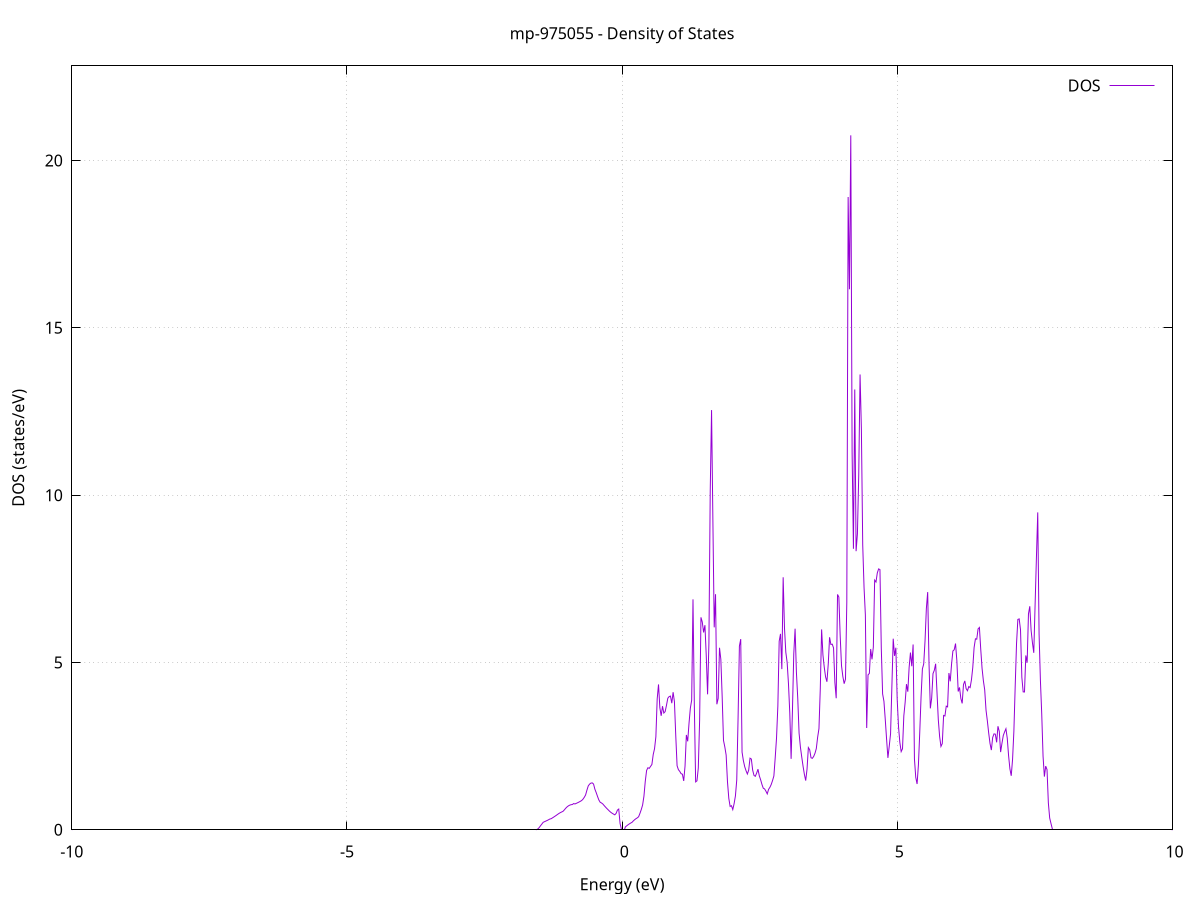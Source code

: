 set title 'mp-975055 - Density of States'
set xlabel 'Energy (eV)'
set ylabel 'DOS (states/eV)'
set grid
set xrange [-10:10]
set yrange [0:22.828]
set xzeroaxis lt -1
set terminal png size 800,600
set output 'mp-975055_dos_gnuplot.png'
plot '-' using 1:2 with lines title 'DOS'
-38.177200 0.000000
-38.153100 0.000000
-38.129000 0.000000
-38.104900 0.000000
-38.080800 0.000000
-38.056700 0.000000
-38.032600 0.000000
-38.008500 0.000000
-37.984400 0.000000
-37.960300 0.000000
-37.936200 0.000000
-37.912100 0.000000
-37.888000 0.000000
-37.863900 0.000000
-37.839900 0.000000
-37.815800 0.000000
-37.791700 0.000000
-37.767600 0.000000
-37.743500 0.000000
-37.719400 0.000000
-37.695300 0.000000
-37.671200 0.000000
-37.647100 0.000000
-37.623000 0.000000
-37.598900 0.000000
-37.574800 0.000000
-37.550700 0.000000
-37.526600 0.000000
-37.502500 0.000000
-37.478500 0.000000
-37.454400 0.000000
-37.430300 0.000000
-37.406200 0.000000
-37.382100 0.000000
-37.358000 0.000000
-37.333900 0.000000
-37.309800 0.000000
-37.285700 0.000000
-37.261600 0.000000
-37.237500 0.000000
-37.213400 0.000000
-37.189300 0.000000
-37.165200 0.000000
-37.141200 0.000000
-37.117100 0.000000
-37.093000 0.000000
-37.068900 0.000000
-37.044800 0.000000
-37.020700 0.000000
-36.996600 0.000000
-36.972500 0.000000
-36.948400 0.000000
-36.924300 0.000000
-36.900200 0.000000
-36.876100 0.000000
-36.852000 0.000000
-36.827900 0.000000
-36.803800 0.000000
-36.779800 0.000000
-36.755700 0.000000
-36.731600 0.000000
-36.707500 0.000000
-36.683400 0.000000
-36.659300 0.000000
-36.635200 0.000000
-36.611100 0.000000
-36.587000 0.000000
-36.562900 0.000000
-36.538800 0.000000
-36.514700 0.000000
-36.490600 0.000000
-36.466500 0.000000
-36.442500 0.000000
-36.418400 0.000000
-36.394300 0.000000
-36.370200 0.000000
-36.346100 0.000000
-36.322000 0.000000
-36.297900 0.000000
-36.273800 0.000000
-36.249700 0.000000
-36.225600 0.000000
-36.201500 0.000000
-36.177400 0.000000
-36.153300 0.000000
-36.129200 0.000000
-36.105100 0.000000
-36.081100 0.000000
-36.057000 0.000000
-36.032900 0.000000
-36.008800 0.000000
-35.984700 0.000000
-35.960600 0.000000
-35.936500 0.000000
-35.912400 0.000000
-35.888300 0.000000
-35.864200 0.000000
-35.840100 0.000000
-35.816000 0.000000
-35.791900 0.000000
-35.767800 0.000000
-35.743800 0.000000
-35.719700 0.000000
-35.695600 0.000000
-35.671500 0.000000
-35.647400 0.000000
-35.623300 0.000000
-35.599200 0.000000
-35.575100 0.000000
-35.551000 0.000000
-35.526900 0.000000
-35.502800 0.000000
-35.478700 0.000000
-35.454600 0.000000
-35.430500 0.000000
-35.406400 0.000000
-35.382400 0.000000
-35.358300 0.000000
-35.334200 0.000000
-35.310100 0.000000
-35.286000 0.000000
-35.261900 0.000000
-35.237800 0.000000
-35.213700 0.000000
-35.189600 0.000000
-35.165500 0.000000
-35.141400 0.000000
-35.117300 0.000000
-35.093200 0.000000
-35.069100 0.000000
-35.045100 0.000000
-35.021000 0.000000
-34.996900 0.000000
-34.972800 0.000000
-34.948700 0.000000
-34.924600 0.000000
-34.900500 0.000000
-34.876400 0.000000
-34.852300 0.000000
-34.828200 0.000000
-34.804100 0.000000
-34.780000 0.000000
-34.755900 0.000000
-34.731800 0.000000
-34.707700 0.000000
-34.683700 0.000000
-34.659600 0.000000
-34.635500 0.000000
-34.611400 0.000000
-34.587300 0.000000
-34.563200 0.000000
-34.539100 0.000000
-34.515000 0.000000
-34.490900 0.000000
-34.466800 0.000000
-34.442700 0.000000
-34.418600 0.000000
-34.394500 0.000000
-34.370400 0.000000
-34.346400 0.000000
-34.322300 0.000000
-34.298200 0.000000
-34.274100 0.000000
-34.250000 0.000000
-34.225900 0.000000
-34.201800 0.000000
-34.177700 0.000000
-34.153600 0.000000
-34.129500 0.000000
-34.105400 0.000000
-34.081300 0.000000
-34.057200 0.000000
-34.033100 0.000000
-34.009000 0.000000
-33.985000 0.000000
-33.960900 0.000000
-33.936800 0.000000
-33.912700 0.000000
-33.888600 0.000000
-33.864500 0.000000
-33.840400 0.000000
-33.816300 0.000000
-33.792200 0.000000
-33.768100 0.000000
-33.744000 0.000000
-33.719900 0.000000
-33.695800 0.000000
-33.671700 0.000000
-33.647700 0.000000
-33.623600 0.000000
-33.599500 0.000000
-33.575400 0.000000
-33.551300 0.000000
-33.527200 0.000000
-33.503100 0.000000
-33.479000 0.000000
-33.454900 0.000000
-33.430800 0.000000
-33.406700 0.000000
-33.382600 0.000000
-33.358500 0.000000
-33.334400 0.000000
-33.310300 0.000000
-33.286300 0.000000
-33.262200 0.000000
-33.238100 0.000000
-33.214000 0.000000
-33.189900 0.000000
-33.165800 0.000000
-33.141700 0.000000
-33.117600 0.000000
-33.093500 0.000000
-33.069400 0.000000
-33.045300 0.000000
-33.021200 0.000000
-32.997100 0.000000
-32.973000 0.000000
-32.949000 0.000000
-32.924900 0.000000
-32.900800 0.000000
-32.876700 0.000000
-32.852600 0.000000
-32.828500 0.000000
-32.804400 0.000000
-32.780300 0.000000
-32.756200 0.000000
-32.732100 0.000000
-32.708000 0.000000
-32.683900 0.000000
-32.659800 0.000000
-32.635700 0.000000
-32.611600 0.000000
-32.587600 0.000000
-32.563500 0.000000
-32.539400 0.000000
-32.515300 0.000000
-32.491200 0.000000
-32.467100 0.000000
-32.443000 0.000000
-32.418900 0.000000
-32.394800 0.000000
-32.370700 0.000000
-32.346600 0.000000
-32.322500 0.000000
-32.298400 0.000000
-32.274300 0.000000
-32.250300 0.000000
-32.226200 0.000000
-32.202100 0.000000
-32.178000 0.000000
-32.153900 0.000000
-32.129800 0.000000
-32.105700 0.000000
-32.081600 0.000000
-32.057500 0.000000
-32.033400 0.000000
-32.009300 0.000000
-31.985200 0.000000
-31.961100 0.000000
-31.937000 0.000000
-31.912900 0.000000
-31.888900 0.000000
-31.864800 0.000000
-31.840700 0.000000
-31.816600 0.000000
-31.792500 0.000000
-31.768400 0.000000
-31.744300 0.000000
-31.720200 0.000000
-31.696100 0.000000
-31.672000 0.000000
-31.647900 0.000000
-31.623800 0.000000
-31.599700 0.000000
-31.575600 0.000000
-31.551600 0.000000
-31.527500 0.000000
-31.503400 0.000000
-31.479300 0.000000
-31.455200 0.000000
-31.431100 0.000000
-31.407000 0.000000
-31.382900 0.000000
-31.358800 0.000000
-31.334700 0.000000
-31.310600 0.000000
-31.286500 0.000000
-31.262400 0.000000
-31.238300 0.000000
-31.214200 0.000000
-31.190200 0.000000
-31.166100 0.000000
-31.142000 0.000000
-31.117900 0.000000
-31.093800 0.000000
-31.069700 0.000000
-31.045600 0.000000
-31.021500 0.000000
-30.997400 0.000000
-30.973300 0.000000
-30.949200 0.000000
-30.925100 0.000000
-30.901000 0.000000
-30.876900 0.000000
-30.852900 0.000000
-30.828800 0.000000
-30.804700 0.000000
-30.780600 0.000000
-30.756500 0.000000
-30.732400 0.000000
-30.708300 0.000000
-30.684200 0.000000
-30.660100 0.000000
-30.636000 0.000000
-30.611900 0.000000
-30.587800 0.000000
-30.563700 0.000000
-30.539600 0.000000
-30.515500 0.000000
-30.491500 0.000000
-30.467400 0.000000
-30.443300 0.000000
-30.419200 0.000000
-30.395100 0.000000
-30.371000 0.000000
-30.346900 0.000000
-30.322800 0.000000
-30.298700 0.000000
-30.274600 0.000000
-30.250500 0.000000
-30.226400 0.000000
-30.202300 0.000000
-30.178200 0.000000
-30.154200 0.000000
-30.130100 0.000000
-30.106000 0.000000
-30.081900 0.000000
-30.057800 0.000000
-30.033700 0.000000
-30.009600 0.000000
-29.985500 0.000000
-29.961400 0.000000
-29.937300 0.000000
-29.913200 0.000000
-29.889100 0.000000
-29.865000 0.000000
-29.840900 0.000000
-29.816800 0.000000
-29.792800 0.000000
-29.768700 0.000000
-29.744600 0.000000
-29.720500 0.000000
-29.696400 0.000000
-29.672300 0.000000
-29.648200 0.000000
-29.624100 0.000000
-29.600000 0.000000
-29.575900 0.000000
-29.551800 0.000000
-29.527700 0.000000
-29.503600 0.000000
-29.479500 0.000000
-29.455400 0.000000
-29.431400 0.000000
-29.407300 0.000000
-29.383200 0.000000
-29.359100 0.000000
-29.335000 0.000000
-29.310900 0.000000
-29.286800 0.000000
-29.262700 0.000000
-29.238600 0.000000
-29.214500 0.000000
-29.190400 0.000000
-29.166300 0.000000
-29.142200 0.000000
-29.118100 0.000000
-29.094100 0.000000
-29.070000 0.000000
-29.045900 0.000000
-29.021800 0.000000
-28.997700 0.000000
-28.973600 0.000000
-28.949500 0.000000
-28.925400 0.000000
-28.901300 0.000000
-28.877200 0.000000
-28.853100 0.000000
-28.829000 0.000000
-28.804900 0.000000
-28.780800 0.000000
-28.756700 0.000000
-28.732700 0.000000
-28.708600 0.000000
-28.684500 0.000000
-28.660400 0.000000
-28.636300 0.000000
-28.612200 0.000000
-28.588100 0.000000
-28.564000 0.000000
-28.539900 0.000000
-28.515800 0.000000
-28.491700 0.000000
-28.467600 0.000000
-28.443500 0.000000
-28.419400 0.000000
-28.395400 0.000000
-28.371300 0.000000
-28.347200 0.000000
-28.323100 0.000000
-28.299000 0.000000
-28.274900 0.000000
-28.250800 0.000000
-28.226700 0.000000
-28.202600 0.000000
-28.178500 0.000000
-28.154400 0.000000
-28.130300 0.000000
-28.106200 0.000000
-28.082100 0.000000
-28.058000 0.000000
-28.034000 0.000000
-28.009900 0.000000
-27.985800 0.000000
-27.961700 0.000000
-27.937600 0.000000
-27.913500 0.000000
-27.889400 0.000000
-27.865300 0.000000
-27.841200 0.000000
-27.817100 0.000000
-27.793000 0.000000
-27.768900 0.000000
-27.744800 0.000000
-27.720700 0.000000
-27.696700 0.000000
-27.672600 0.000000
-27.648500 0.000000
-27.624400 0.000000
-27.600300 0.000000
-27.576200 0.000000
-27.552100 0.000000
-27.528000 0.000000
-27.503900 0.000000
-27.479800 0.000000
-27.455700 0.000000
-27.431600 0.000000
-27.407500 0.000000
-27.383400 0.000000
-27.359300 0.000000
-27.335300 0.000000
-27.311200 0.000000
-27.287100 0.000000
-27.263000 0.000000
-27.238900 0.000000
-27.214800 109.271500
-27.190700 0.000000
-27.166600 0.000000
-27.142500 0.000000
-27.118400 0.000000
-27.094300 0.000000
-27.070200 0.000000
-27.046100 0.000000
-27.022000 0.000000
-26.998000 0.000000
-26.973900 0.000000
-26.949800 0.000000
-26.925700 0.000000
-26.901600 0.000000
-26.877500 0.000000
-26.853400 0.000000
-26.829300 0.000000
-26.805200 0.000000
-26.781100 0.000000
-26.757000 0.000000
-26.732900 0.000000
-26.708800 0.000000
-26.684700 0.000000
-26.660600 0.000000
-26.636600 0.000000
-26.612500 0.000000
-26.588400 0.000000
-26.564300 0.000000
-26.540200 0.000000
-26.516100 0.000000
-26.492000 0.000000
-26.467900 0.000000
-26.443800 0.000000
-26.419700 0.000000
-26.395600 0.000000
-26.371500 0.000000
-26.347400 0.000000
-26.323300 0.000000
-26.299300 0.000000
-26.275200 0.000000
-26.251100 0.000000
-26.227000 0.000000
-26.202900 0.000000
-26.178800 0.000000
-26.154700 0.000000
-26.130600 0.000000
-26.106500 0.000000
-26.082400 0.000000
-26.058300 0.000000
-26.034200 0.000000
-26.010100 0.000000
-25.986000 0.000000
-25.961900 0.000000
-25.937900 0.000000
-25.913800 0.000000
-25.889700 0.000000
-25.865600 0.000000
-25.841500 0.000000
-25.817400 0.000000
-25.793300 0.000000
-25.769200 0.000000
-25.745100 0.000000
-25.721000 0.000000
-25.696900 0.000000
-25.672800 0.000000
-25.648700 0.000000
-25.624600 0.000000
-25.600600 0.000000
-25.576500 0.000000
-25.552400 0.000000
-25.528300 0.000000
-25.504200 0.000000
-25.480100 0.000000
-25.456000 0.000000
-25.431900 0.000000
-25.407800 0.000000
-25.383700 0.000000
-25.359600 0.000000
-25.335500 0.000000
-25.311400 0.000000
-25.287300 0.000000
-25.263200 0.000000
-25.239200 0.000000
-25.215100 0.000000
-25.191000 0.000000
-25.166900 0.000000
-25.142800 0.000000
-25.118700 0.000000
-25.094600 0.000000
-25.070500 0.000000
-25.046400 0.000000
-25.022300 0.000000
-24.998200 0.000000
-24.974100 0.000000
-24.950000 0.000000
-24.925900 0.000000
-24.901900 0.000000
-24.877800 0.000000
-24.853700 0.000000
-24.829600 0.000000
-24.805500 0.000000
-24.781400 0.000000
-24.757300 0.000000
-24.733200 0.000000
-24.709100 0.000000
-24.685000 0.000000
-24.660900 0.000000
-24.636800 0.000000
-24.612700 0.000000
-24.588600 0.000000
-24.564500 0.000000
-24.540500 0.000000
-24.516400 0.000000
-24.492300 0.000000
-24.468200 0.000000
-24.444100 0.000000
-24.420000 0.000000
-24.395900 0.000000
-24.371800 0.000000
-24.347700 0.000000
-24.323600 0.000000
-24.299500 0.000000
-24.275400 0.000000
-24.251300 0.000000
-24.227200 0.000000
-24.203200 0.000000
-24.179100 0.000000
-24.155000 0.000000
-24.130900 0.000000
-24.106800 0.000000
-24.082700 0.000000
-24.058600 0.000000
-24.034500 0.000000
-24.010400 0.000000
-23.986300 0.000000
-23.962200 0.000000
-23.938100 0.000000
-23.914000 0.000000
-23.889900 0.000000
-23.865800 0.000000
-23.841800 0.000000
-23.817700 0.000000
-23.793600 0.000000
-23.769500 0.000000
-23.745400 0.000000
-23.721300 0.000000
-23.697200 0.000000
-23.673100 0.000000
-23.649000 0.000000
-23.624900 0.000000
-23.600800 0.000000
-23.576700 0.000000
-23.552600 0.000000
-23.528500 0.000000
-23.504500 0.000000
-23.480400 0.000000
-23.456300 0.000000
-23.432200 0.000000
-23.408100 0.000000
-23.384000 0.000000
-23.359900 0.000000
-23.335800 0.000000
-23.311700 0.000000
-23.287600 0.000000
-23.263500 0.000000
-23.239400 0.000000
-23.215300 0.000000
-23.191200 0.000000
-23.167100 0.000000
-23.143100 0.000000
-23.119000 0.000000
-23.094900 0.000000
-23.070800 0.000000
-23.046700 0.000000
-23.022600 0.000000
-22.998500 0.000000
-22.974400 0.000000
-22.950300 0.000000
-22.926200 0.000000
-22.902100 0.000000
-22.878000 0.000000
-22.853900 0.000000
-22.829800 0.000000
-22.805800 0.000000
-22.781700 0.000000
-22.757600 0.000000
-22.733500 0.000000
-22.709400 0.000000
-22.685300 0.000000
-22.661200 0.000000
-22.637100 0.000000
-22.613000 0.000000
-22.588900 0.000000
-22.564800 0.000000
-22.540700 0.000000
-22.516600 0.000000
-22.492500 0.000000
-22.468400 0.000000
-22.444400 0.000000
-22.420300 0.000000
-22.396200 0.000000
-22.372100 0.000000
-22.348000 0.000000
-22.323900 0.000000
-22.299800 0.000000
-22.275700 0.000000
-22.251600 0.000000
-22.227500 0.000000
-22.203400 0.000000
-22.179300 0.000000
-22.155200 0.000000
-22.131100 0.000000
-22.107100 0.000000
-22.083000 0.000000
-22.058900 0.000000
-22.034800 0.000000
-22.010700 0.000000
-21.986600 0.000000
-21.962500 0.000000
-21.938400 0.000000
-21.914300 0.000000
-21.890200 0.000000
-21.866100 0.000000
-21.842000 0.000000
-21.817900 0.000000
-21.793800 0.000000
-21.769700 0.000000
-21.745700 0.000000
-21.721600 0.000000
-21.697500 0.000000
-21.673400 0.000000
-21.649300 0.000000
-21.625200 0.000000
-21.601100 0.000000
-21.577000 0.000000
-21.552900 0.000000
-21.528800 0.000000
-21.504700 0.000000
-21.480600 0.000000
-21.456500 0.000000
-21.432400 0.000000
-21.408300 0.000000
-21.384300 0.000000
-21.360200 0.000000
-21.336100 0.000000
-21.312000 0.000000
-21.287900 0.000000
-21.263800 0.000000
-21.239700 0.000000
-21.215600 0.000000
-21.191500 0.000000
-21.167400 0.000000
-21.143300 0.000000
-21.119200 0.000000
-21.095100 0.000000
-21.071000 0.000000
-21.047000 0.000000
-21.022900 0.000000
-20.998800 0.000000
-20.974700 0.000000
-20.950600 0.000000
-20.926500 0.000000
-20.902400 0.000000
-20.878300 0.000000
-20.854200 0.000000
-20.830100 0.000000
-20.806000 0.000000
-20.781900 0.000000
-20.757800 0.000000
-20.733700 0.000000
-20.709600 0.000000
-20.685600 0.000000
-20.661500 0.000000
-20.637400 0.000000
-20.613300 0.000000
-20.589200 0.000000
-20.565100 0.000000
-20.541000 0.000000
-20.516900 0.000000
-20.492800 0.000000
-20.468700 0.000000
-20.444600 0.000000
-20.420500 0.000000
-20.396400 0.000000
-20.372300 0.000000
-20.348300 0.000000
-20.324200 0.000000
-20.300100 0.000000
-20.276000 0.000000
-20.251900 0.000000
-20.227800 0.000000
-20.203700 0.000000
-20.179600 0.000000
-20.155500 0.000000
-20.131400 0.000000
-20.107300 0.000000
-20.083200 0.000000
-20.059100 0.000000
-20.035000 0.000000
-20.010900 0.000000
-19.986900 0.000000
-19.962800 0.000000
-19.938700 0.000000
-19.914600 0.000000
-19.890500 0.000000
-19.866400 0.000000
-19.842300 0.000000
-19.818200 0.000000
-19.794100 0.000000
-19.770000 0.000000
-19.745900 0.000000
-19.721800 0.000000
-19.697700 0.000000
-19.673600 0.000000
-19.649600 0.000000
-19.625500 0.000000
-19.601400 0.000000
-19.577300 0.000000
-19.553200 0.000000
-19.529100 0.000000
-19.505000 0.000000
-19.480900 0.000000
-19.456800 0.000000
-19.432700 0.000000
-19.408600 0.000000
-19.384500 0.000000
-19.360400 0.000000
-19.336300 0.000000
-19.312200 0.000000
-19.288200 0.000000
-19.264100 0.000000
-19.240000 0.000000
-19.215900 0.000000
-19.191800 0.000000
-19.167700 0.000000
-19.143600 0.000000
-19.119500 0.000000
-19.095400 0.000000
-19.071300 0.000000
-19.047200 0.000000
-19.023100 0.000000
-18.999000 0.000000
-18.974900 0.000000
-18.950900 0.000000
-18.926800 0.000000
-18.902700 0.000000
-18.878600 0.000000
-18.854500 0.000000
-18.830400 0.000000
-18.806300 0.000000
-18.782200 0.000000
-18.758100 0.000000
-18.734000 0.000000
-18.709900 0.000000
-18.685800 0.000000
-18.661700 0.000000
-18.637600 0.000000
-18.613500 0.000000
-18.589500 0.000000
-18.565400 0.000000
-18.541300 0.000000
-18.517200 0.000000
-18.493100 0.000000
-18.469000 0.000000
-18.444900 0.000000
-18.420800 0.000000
-18.396700 0.000000
-18.372600 0.000000
-18.348500 0.000000
-18.324400 0.000000
-18.300300 0.000000
-18.276200 0.000000
-18.252200 0.000000
-18.228100 0.000000
-18.204000 0.000000
-18.179900 0.000000
-18.155800 0.000000
-18.131700 0.000000
-18.107600 0.000000
-18.083500 0.000000
-18.059400 0.000000
-18.035300 0.000000
-18.011200 0.000000
-17.987100 0.000000
-17.963000 0.000000
-17.938900 0.000000
-17.914800 0.000000
-17.890800 0.000000
-17.866700 0.000000
-17.842600 0.000000
-17.818500 0.000000
-17.794400 0.000000
-17.770300 0.000000
-17.746200 0.000000
-17.722100 0.000000
-17.698000 0.000000
-17.673900 0.000000
-17.649800 0.000000
-17.625700 0.000000
-17.601600 0.000000
-17.577500 0.000000
-17.553500 0.000000
-17.529400 0.000000
-17.505300 0.000000
-17.481200 0.000000
-17.457100 0.000000
-17.433000 0.000000
-17.408900 0.000000
-17.384800 0.000000
-17.360700 0.000000
-17.336600 0.000000
-17.312500 0.000000
-17.288400 0.000000
-17.264300 0.000000
-17.240200 0.000000
-17.216100 0.000000
-17.192100 0.000000
-17.168000 0.000000
-17.143900 0.000000
-17.119800 0.000000
-17.095700 0.000000
-17.071600 0.000000
-17.047500 0.000000
-17.023400 0.000000
-16.999300 0.000000
-16.975200 0.000000
-16.951100 0.000000
-16.927000 0.000000
-16.902900 0.000000
-16.878800 0.000000
-16.854800 0.000000
-16.830700 0.000000
-16.806600 0.000000
-16.782500 0.000000
-16.758400 0.000000
-16.734300 0.000000
-16.710200 0.000000
-16.686100 0.000000
-16.662000 0.000000
-16.637900 0.000000
-16.613800 0.000000
-16.589700 0.000000
-16.565600 0.000000
-16.541500 0.000000
-16.517400 0.000000
-16.493400 0.000000
-16.469300 0.000000
-16.445200 0.000000
-16.421100 0.000000
-16.397000 0.000000
-16.372900 0.000000
-16.348800 0.000000
-16.324700 0.000000
-16.300600 0.000000
-16.276500 0.000000
-16.252400 0.000000
-16.228300 0.000000
-16.204200 0.000000
-16.180100 0.000000
-16.156100 0.000000
-16.132000 0.000000
-16.107900 0.000000
-16.083800 0.000000
-16.059700 0.000000
-16.035600 0.000000
-16.011500 0.000000
-15.987400 0.000000
-15.963300 0.000000
-15.939200 0.000000
-15.915100 0.000000
-15.891000 0.000000
-15.866900 0.000000
-15.842800 0.000000
-15.818700 0.000000
-15.794700 0.000000
-15.770600 0.000000
-15.746500 0.000000
-15.722400 0.000000
-15.698300 0.000000
-15.674200 0.000000
-15.650100 0.000000
-15.626000 0.000000
-15.601900 0.000000
-15.577800 0.000000
-15.553700 0.000000
-15.529600 0.000000
-15.505500 0.000000
-15.481400 0.000000
-15.457400 0.000000
-15.433300 0.000000
-15.409200 0.000000
-15.385100 0.000000
-15.361000 0.000000
-15.336900 0.000000
-15.312800 0.000000
-15.288700 0.000000
-15.264600 0.000000
-15.240500 0.000000
-15.216400 0.000000
-15.192300 0.000000
-15.168200 0.000000
-15.144100 0.000000
-15.120000 0.000000
-15.096000 0.000000
-15.071900 0.000000
-15.047800 0.000000
-15.023700 0.000000
-14.999600 0.000000
-14.975500 0.000000
-14.951400 0.000000
-14.927300 0.000000
-14.903200 0.000000
-14.879100 0.000000
-14.855000 0.000000
-14.830900 0.000000
-14.806800 0.000000
-14.782700 0.000000
-14.758700 0.000000
-14.734600 0.000000
-14.710500 0.000000
-14.686400 0.000000
-14.662300 0.000000
-14.638200 0.000000
-14.614100 0.000000
-14.590000 0.000000
-14.565900 0.000000
-14.541800 0.000000
-14.517700 0.000000
-14.493600 0.000000
-14.469500 0.000000
-14.445400 0.000000
-14.421300 0.000000
-14.397300 0.000000
-14.373200 0.000000
-14.349100 0.000000
-14.325000 0.000000
-14.300900 0.000000
-14.276800 0.000000
-14.252700 0.000000
-14.228600 0.000000
-14.204500 0.000000
-14.180400 0.000000
-14.156300 0.000000
-14.132200 0.000000
-14.108100 0.000000
-14.084000 0.000000
-14.060000 0.000000
-14.035900 0.000000
-14.011800 0.000000
-13.987700 0.000000
-13.963600 0.000000
-13.939500 0.000000
-13.915400 0.000000
-13.891300 0.000000
-13.867200 0.000000
-13.843100 0.000000
-13.819000 0.000000
-13.794900 0.000000
-13.770800 0.000000
-13.746700 0.000000
-13.722600 0.000000
-13.698600 0.000000
-13.674500 0.000000
-13.650400 0.000000
-13.626300 0.000000
-13.602200 0.000000
-13.578100 0.000000
-13.554000 0.000000
-13.529900 0.000000
-13.505800 0.000000
-13.481700 0.000000
-13.457600 0.000000
-13.433500 0.000000
-13.409400 0.000000
-13.385300 0.000000
-13.361200 0.000000
-13.337200 0.000000
-13.313100 0.000000
-13.289000 0.000000
-13.264900 0.000000
-13.240800 0.000000
-13.216700 0.000000
-13.192600 0.000000
-13.168500 0.000000
-13.144400 0.000000
-13.120300 0.000000
-13.096200 0.000000
-13.072100 0.000000
-13.048000 0.000000
-13.023900 0.000000
-12.999900 0.000000
-12.975800 0.000000
-12.951700 0.000000
-12.927600 0.000000
-12.903500 0.000000
-12.879400 0.000000
-12.855300 0.000000
-12.831200 0.000000
-12.807100 0.000000
-12.783000 0.000000
-12.758900 0.000000
-12.734800 0.000000
-12.710700 0.000000
-12.686600 0.000000
-12.662500 0.000000
-12.638500 0.000000
-12.614400 0.000000
-12.590300 0.000000
-12.566200 0.000000
-12.542100 0.000000
-12.518000 0.000000
-12.493900 0.000000
-12.469800 0.000000
-12.445700 0.000000
-12.421600 0.000000
-12.397500 0.000000
-12.373400 0.000000
-12.349300 0.000000
-12.325200 0.000000
-12.301200 0.000000
-12.277100 0.000000
-12.253000 0.000000
-12.228900 0.000000
-12.204800 0.000000
-12.180700 0.000000
-12.156600 0.000000
-12.132500 0.000000
-12.108400 0.000000
-12.084300 0.000000
-12.060200 0.000000
-12.036100 0.000000
-12.012000 0.000000
-11.987900 0.000000
-11.963800 0.000000
-11.939800 0.000000
-11.915700 0.000000
-11.891600 0.000000
-11.867500 0.000000
-11.843400 0.000000
-11.819300 0.000000
-11.795200 0.000000
-11.771100 0.000000
-11.747000 0.000000
-11.722900 0.000000
-11.698800 0.000000
-11.674700 0.000000
-11.650600 0.000000
-11.626500 0.000000
-11.602500 0.000000
-11.578400 0.000000
-11.554300 0.000000
-11.530200 0.000000
-11.506100 0.000000
-11.482000 22.132200
-11.457900 23.551200
-11.433800 24.989000
-11.409700 0.133700
-11.385600 64.371100
-11.361500 52.030900
-11.337400 42.466200
-11.313300 0.000000
-11.289200 0.000000
-11.265100 7.969500
-11.241100 241.937900
-11.217000 0.000000
-11.192900 0.000000
-11.168800 0.000000
-11.144700 0.000000
-11.120600 0.000000
-11.096500 0.000000
-11.072400 0.000000
-11.048300 0.000000
-11.024200 0.000000
-11.000100 0.000000
-10.976000 0.000000
-10.951900 0.000000
-10.927800 0.000000
-10.903800 0.000000
-10.879700 0.000000
-10.855600 0.000000
-10.831500 0.000000
-10.807400 0.000000
-10.783300 0.000000
-10.759200 0.000000
-10.735100 0.000000
-10.711000 0.000000
-10.686900 0.000000
-10.662800 0.000000
-10.638700 0.000000
-10.614600 0.000000
-10.590500 0.000000
-10.566400 0.000000
-10.542400 0.000000
-10.518300 0.000000
-10.494200 0.000000
-10.470100 0.000000
-10.446000 0.000000
-10.421900 0.000000
-10.397800 0.000000
-10.373700 0.000000
-10.349600 0.000000
-10.325500 0.000000
-10.301400 0.000000
-10.277300 0.000000
-10.253200 0.000000
-10.229100 0.000000
-10.205100 0.000000
-10.181000 0.000000
-10.156900 0.000000
-10.132800 0.000000
-10.108700 0.000000
-10.084600 0.000000
-10.060500 0.000000
-10.036400 0.000000
-10.012300 0.000000
-9.988200 0.000000
-9.964100 0.000000
-9.940000 0.000000
-9.915900 0.000000
-9.891800 0.000000
-9.867700 0.000000
-9.843700 0.000000
-9.819600 0.000000
-9.795500 0.000000
-9.771400 0.000000
-9.747300 0.000000
-9.723200 0.000000
-9.699100 0.000000
-9.675000 0.000000
-9.650900 0.000000
-9.626800 0.000000
-9.602700 0.000000
-9.578600 0.000000
-9.554500 0.000000
-9.530400 0.000000
-9.506400 0.000000
-9.482300 0.000000
-9.458200 0.000000
-9.434100 0.000000
-9.410000 0.000000
-9.385900 0.000000
-9.361800 0.000000
-9.337700 0.000000
-9.313600 0.000000
-9.289500 0.000000
-9.265400 0.000000
-9.241300 0.000000
-9.217200 0.000000
-9.193100 0.000000
-9.169000 0.000000
-9.145000 0.000000
-9.120900 0.000000
-9.096800 0.000000
-9.072700 0.000000
-9.048600 0.000000
-9.024500 0.000000
-9.000400 0.000000
-8.976300 0.000000
-8.952200 0.000000
-8.928100 0.000000
-8.904000 0.000000
-8.879900 0.000000
-8.855800 0.000000
-8.831700 0.000000
-8.807700 0.000000
-8.783600 0.000000
-8.759500 0.000000
-8.735400 0.000000
-8.711300 0.000000
-8.687200 0.000000
-8.663100 0.000000
-8.639000 0.000000
-8.614900 0.000000
-8.590800 0.000000
-8.566700 0.000000
-8.542600 0.000000
-8.518500 0.000000
-8.494400 0.000000
-8.470300 0.000000
-8.446300 0.000000
-8.422200 0.000000
-8.398100 0.000000
-8.374000 0.000000
-8.349900 0.000000
-8.325800 0.000000
-8.301700 0.000000
-8.277600 0.000000
-8.253500 0.000000
-8.229400 0.000000
-8.205300 0.000000
-8.181200 0.000000
-8.157100 0.000000
-8.133000 0.000000
-8.109000 0.000000
-8.084900 0.000000
-8.060800 0.000000
-8.036700 0.000000
-8.012600 0.000000
-7.988500 0.000000
-7.964400 0.000000
-7.940300 0.000000
-7.916200 0.000000
-7.892100 0.000000
-7.868000 0.000000
-7.843900 0.000000
-7.819800 0.000000
-7.795700 0.000000
-7.771600 0.000000
-7.747600 0.000000
-7.723500 0.000000
-7.699400 0.000000
-7.675300 0.000000
-7.651200 0.000000
-7.627100 0.000000
-7.603000 0.000000
-7.578900 0.000000
-7.554800 0.000000
-7.530700 0.000000
-7.506600 0.000000
-7.482500 0.000000
-7.458400 0.000000
-7.434300 0.000000
-7.410300 0.000000
-7.386200 0.000000
-7.362100 0.000000
-7.338000 0.000000
-7.313900 0.000000
-7.289800 0.000000
-7.265700 0.000000
-7.241600 0.000000
-7.217500 0.000000
-7.193400 0.000000
-7.169300 0.000000
-7.145200 0.000000
-7.121100 0.000000
-7.097000 0.000000
-7.072900 0.000000
-7.048900 0.000000
-7.024800 0.000000
-7.000700 0.000000
-6.976600 0.000000
-6.952500 0.000000
-6.928400 0.000000
-6.904300 0.000000
-6.880200 0.000000
-6.856100 0.000000
-6.832000 0.000000
-6.807900 0.000000
-6.783800 0.000000
-6.759700 0.000000
-6.735600 0.000000
-6.711600 0.000000
-6.687500 0.000000
-6.663400 0.000000
-6.639300 0.000000
-6.615200 0.000000
-6.591100 0.000000
-6.567000 0.000000
-6.542900 0.000000
-6.518800 0.000000
-6.494700 0.000000
-6.470600 0.000000
-6.446500 0.000000
-6.422400 0.000000
-6.398300 0.000000
-6.374200 0.000000
-6.350200 0.000000
-6.326100 0.000000
-6.302000 0.000000
-6.277900 0.000000
-6.253800 0.000000
-6.229700 0.000000
-6.205600 0.000000
-6.181500 0.000000
-6.157400 0.000000
-6.133300 0.000000
-6.109200 0.000000
-6.085100 0.000000
-6.061000 0.000000
-6.036900 0.000000
-6.012900 0.000000
-5.988800 0.000000
-5.964700 0.000000
-5.940600 0.000000
-5.916500 0.000000
-5.892400 0.000000
-5.868300 0.000000
-5.844200 0.000000
-5.820100 0.000000
-5.796000 0.000000
-5.771900 0.000000
-5.747800 0.000000
-5.723700 0.000000
-5.699600 0.000000
-5.675500 0.000000
-5.651500 0.000000
-5.627400 0.000000
-5.603300 0.000000
-5.579200 0.000000
-5.555100 0.000000
-5.531000 0.000000
-5.506900 0.000000
-5.482800 0.000000
-5.458700 0.000000
-5.434600 0.000000
-5.410500 0.000000
-5.386400 0.000000
-5.362300 0.000000
-5.338200 0.000000
-5.314100 0.000000
-5.290100 0.000000
-5.266000 0.000000
-5.241900 0.000000
-5.217800 0.000000
-5.193700 0.000000
-5.169600 0.000000
-5.145500 0.000000
-5.121400 0.000000
-5.097300 0.000000
-5.073200 0.000000
-5.049100 0.000000
-5.025000 0.000000
-5.000900 0.000000
-4.976800 0.000000
-4.952800 0.000000
-4.928700 0.000000
-4.904600 0.000000
-4.880500 0.000000
-4.856400 0.000000
-4.832300 0.000000
-4.808200 0.000000
-4.784100 0.000000
-4.760000 0.000000
-4.735900 0.000000
-4.711800 0.000000
-4.687700 0.000000
-4.663600 0.000000
-4.639500 0.000000
-4.615400 0.000000
-4.591400 0.000000
-4.567300 0.000000
-4.543200 0.000000
-4.519100 0.000000
-4.495000 0.000000
-4.470900 0.000000
-4.446800 0.000000
-4.422700 0.000000
-4.398600 0.000000
-4.374500 0.000000
-4.350400 0.000000
-4.326300 0.000000
-4.302200 0.000000
-4.278100 0.000000
-4.254100 0.000000
-4.230000 0.000000
-4.205900 0.000000
-4.181800 0.000000
-4.157700 0.000000
-4.133600 0.000000
-4.109500 0.000000
-4.085400 0.000000
-4.061300 0.000000
-4.037200 0.000000
-4.013100 0.000000
-3.989000 0.000000
-3.964900 0.000000
-3.940800 0.000000
-3.916700 0.000000
-3.892700 0.000000
-3.868600 0.000000
-3.844500 0.000000
-3.820400 0.000000
-3.796300 0.000000
-3.772200 0.000000
-3.748100 0.000000
-3.724000 0.000000
-3.699900 0.000000
-3.675800 0.000000
-3.651700 0.000000
-3.627600 0.000000
-3.603500 0.000000
-3.579400 0.000000
-3.555400 0.000000
-3.531300 0.000000
-3.507200 0.000000
-3.483100 0.000000
-3.459000 0.000000
-3.434900 0.000000
-3.410800 0.000000
-3.386700 0.000000
-3.362600 0.000000
-3.338500 0.000000
-3.314400 0.000000
-3.290300 0.000000
-3.266200 0.000000
-3.242100 0.000000
-3.218000 0.000000
-3.194000 0.000000
-3.169900 0.000000
-3.145800 0.000000
-3.121700 0.000000
-3.097600 0.000000
-3.073500 0.000000
-3.049400 0.000000
-3.025300 0.000000
-3.001200 0.000000
-2.977100 0.000000
-2.953000 0.000000
-2.928900 0.000000
-2.904800 0.000000
-2.880700 0.000000
-2.856700 0.000000
-2.832600 0.000000
-2.808500 0.000000
-2.784400 0.000000
-2.760300 0.000000
-2.736200 0.000000
-2.712100 0.000000
-2.688000 0.000000
-2.663900 0.000000
-2.639800 0.000000
-2.615700 0.000000
-2.591600 0.000000
-2.567500 0.000000
-2.543400 0.000000
-2.519300 0.000000
-2.495300 0.000000
-2.471200 0.000000
-2.447100 0.000000
-2.423000 0.000000
-2.398900 0.000000
-2.374800 0.000000
-2.350700 0.000000
-2.326600 0.000000
-2.302500 0.000000
-2.278400 0.000000
-2.254300 0.000000
-2.230200 0.000000
-2.206100 0.000000
-2.182000 0.000000
-2.158000 0.000000
-2.133900 0.000000
-2.109800 0.000000
-2.085700 0.000000
-2.061600 0.000000
-2.037500 0.000000
-2.013400 0.000000
-1.989300 0.000000
-1.965200 0.000000
-1.941100 0.000000
-1.917000 0.000000
-1.892900 0.000000
-1.868800 0.000000
-1.844700 0.000000
-1.820600 0.000000
-1.796600 0.000000
-1.772500 0.000000
-1.748400 0.000000
-1.724300 0.000000
-1.700200 0.000000
-1.676100 0.000000
-1.652000 0.000000
-1.627900 0.000000
-1.603800 0.000000
-1.579700 0.000000
-1.555600 0.003700
-1.531500 0.025000
-1.507400 0.065300
-1.483300 0.120300
-1.459300 0.169700
-1.435200 0.222700
-1.411100 0.241300
-1.387000 0.259700
-1.362900 0.278100
-1.338800 0.297900
-1.314700 0.320200
-1.290600 0.330600
-1.266500 0.355100
-1.242400 0.380600
-1.218300 0.407100
-1.194200 0.434600
-1.170100 0.463000
-1.146000 0.490300
-1.121900 0.513400
-1.097900 0.532600
-1.073800 0.552200
-1.049700 0.595600
-1.025600 0.643300
-1.001500 0.682800
-0.977400 0.713600
-0.953300 0.735600
-0.929200 0.748900
-0.905100 0.754200
-0.881000 0.783300
-0.856900 0.771800
-0.832800 0.789800
-0.808700 0.808400
-0.784600 0.828100
-0.760600 0.849600
-0.736500 0.872800
-0.712400 0.912800
-0.688300 0.969300
-0.664200 1.040400
-0.640100 1.182600
-0.616000 1.309600
-0.591900 1.364100
-0.567800 1.394200
-0.543700 1.401800
-0.519600 1.366600
-0.495500 1.212800
-0.471400 1.110500
-0.447300 0.996300
-0.423200 0.890800
-0.399200 0.823200
-0.375100 0.801000
-0.351000 0.770600
-0.326900 0.723900
-0.302800 0.679200
-0.278700 0.637000
-0.254600 0.597600
-0.230500 0.557700
-0.206400 0.522600
-0.182300 0.494500
-0.158200 0.469900
-0.134100 0.446800
-0.110000 0.488700
-0.085900 0.587800
-0.061900 0.619300
-0.037800 0.188800
-0.013700 0.000000
0.010400 0.000000
0.034500 0.000000
0.058600 0.084900
0.082700 0.118300
0.106800 0.148700
0.130900 0.176100
0.155000 0.200600
0.179100 0.222100
0.203200 0.264600
0.227300 0.301300
0.251400 0.331700
0.275500 0.356400
0.299500 0.390100
0.323600 0.490900
0.347700 0.604900
0.371800 0.740500
0.395900 1.001600
0.420000 1.443300
0.444100 1.771500
0.468200 1.853700
0.492300 1.835300
0.516400 1.894500
0.540500 1.951500
0.564600 2.248600
0.588700 2.423200
0.612800 2.779400
0.636800 3.912400
0.660900 4.343900
0.685000 3.650800
0.709100 3.405500
0.733200 3.693400
0.757300 3.488400
0.781400 3.530700
0.805500 3.719800
0.829600 3.930800
0.853700 3.979900
0.877800 3.995200
0.901900 3.783400
0.926000 4.110800
0.950100 3.827400
0.974200 2.809100
0.998200 1.913800
1.022300 1.795900
1.046400 1.746200
1.070500 1.677400
1.094600 1.660900
1.118700 1.459400
1.142800 1.903600
1.166900 2.833700
1.191000 2.643100
1.215100 3.181100
1.239200 3.633600
1.263300 3.875000
1.287400 6.886300
1.311500 3.744200
1.335500 1.431000
1.359600 1.462900
1.383700 1.844900
1.407800 3.270000
1.431900 6.348100
1.456000 6.207600
1.480100 5.897300
1.504200 6.113500
1.528300 5.202200
1.552400 4.047300
1.576500 5.569200
1.600600 10.119200
1.624700 12.542000
1.648800 9.235100
1.672900 6.049100
1.696900 7.040200
1.721000 3.751200
1.745100 3.926400
1.769200 5.439300
1.793300 5.093500
1.817400 3.982900
1.841500 2.671400
1.865600 2.475800
1.889700 2.232400
1.913800 1.436900
1.937900 0.939600
1.962000 0.697700
1.986100 0.719100
2.010200 0.603400
2.034300 0.780700
2.058300 1.011800
2.082400 1.489000
2.106500 3.346400
2.130600 5.488300
2.154700 5.697700
2.178800 2.321800
2.202900 2.065400
2.227000 1.886300
2.251100 1.765500
2.275200 1.666900
2.299300 1.781500
2.323400 2.139900
2.347500 2.114000
2.371600 1.783200
2.395600 1.625400
2.419700 1.597200
2.443800 1.694000
2.467900 1.810600
2.492000 1.613400
2.516100 1.496200
2.540200 1.355100
2.564300 1.242500
2.588400 1.220900
2.612500 1.153500
2.636600 1.072300
2.660700 1.207300
2.684800 1.268900
2.708900 1.353900
2.733000 1.472200
2.757000 1.608800
2.781100 2.148000
2.805200 2.743400
2.829300 3.700500
2.853400 5.633300
2.877500 5.854100
2.901600 4.801000
2.925700 7.546400
2.949800 6.026700
2.973900 5.304100
2.998000 5.002600
3.022100 4.364700
3.046200 3.487300
3.070300 2.120000
3.094300 3.559900
3.118400 5.259100
3.142500 6.008800
3.166600 4.701000
3.190700 3.929900
3.214800 2.890500
3.238900 2.474000
3.263000 2.177300
3.287100 1.900300
3.311200 1.656500
3.335300 1.469400
3.359400 1.810900
3.383500 2.456200
3.407600 2.391700
3.431700 2.151400
3.455700 2.135000
3.479800 2.190800
3.503900 2.285700
3.528000 2.426700
3.552100 2.765400
3.576200 3.024200
3.600300 4.214600
3.624400 5.988000
3.648500 5.222200
3.672600 4.853600
3.696700 4.566200
3.720800 4.423200
3.744900 4.951000
3.769000 5.752600
3.793000 5.537300
3.817100 5.547100
3.841200 5.433900
3.865300 4.405000
3.889400 3.930800
3.913500 7.032600
3.937600 6.953700
3.961700 5.799600
3.985800 4.905600
4.009900 4.584300
4.034000 4.365700
4.058100 4.500300
4.082200 6.806700
4.106300 18.910200
4.130400 16.151700
4.154400 20.752800
4.178500 11.284700
4.202600 8.396600
4.226700 13.158400
4.250800 8.325700
4.274900 8.841400
4.299000 10.605100
4.323100 13.605500
4.347200 11.970900
4.371300 8.511400
4.395400 7.240100
4.419500 6.420900
4.443600 3.042300
4.467700 4.629700
4.491700 4.671800
4.515800 5.402100
4.539900 5.092700
4.564000 5.454800
4.588100 7.459400
4.612200 7.404200
4.636300 7.675200
4.660400 7.796300
4.684500 7.774800
4.708600 5.434200
4.732700 4.059800
4.756800 3.838200
4.780900 3.296800
4.805000 2.706200
4.829100 2.148700
4.853100 2.496700
4.877200 2.867700
4.901300 4.295600
4.925400 5.709400
4.949500 5.197100
4.973600 5.440200
4.997700 3.897300
5.021800 3.078300
5.045900 2.611100
5.070000 2.336300
5.094100 2.421400
5.118200 3.405000
5.142300 3.809000
5.166400 4.351900
5.190400 4.126400
5.214500 4.851800
5.238600 5.295100
5.262700 4.888000
5.286800 5.537800
5.310900 2.118600
5.335000 1.566100
5.359100 1.368500
5.383200 1.937500
5.407300 2.897900
5.431400 3.969000
5.455500 4.806200
5.479600 4.955400
5.503700 5.649800
5.527800 6.612100
5.551800 7.102900
5.575900 4.969200
5.600000 3.627700
5.624100 3.933300
5.648200 4.666500
5.672300 4.767400
5.696400 4.961600
5.720500 4.120100
5.744600 3.290200
5.768700 2.784900
5.792800 2.489800
5.816900 2.576400
5.841000 3.417000
5.865100 3.400600
5.889100 3.694700
5.913200 3.672400
5.937300 4.683500
5.961400 4.435400
5.985500 4.948500
6.009600 5.342500
6.033700 5.379700
6.057800 5.565000
6.081900 5.051500
6.106000 4.132400
6.130100 4.253600
6.154200 3.925600
6.178300 3.777000
6.202400 4.341400
6.226500 4.449100
6.250500 4.216900
6.274600 4.155000
6.298700 4.280100
6.322800 4.249800
6.346900 4.480700
6.371000 4.849100
6.395100 5.445400
6.419200 5.706300
6.443300 5.695700
6.467400 6.002600
6.491500 6.045700
6.515600 5.397400
6.539700 4.825500
6.563800 4.451800
6.587800 4.179500
6.611900 3.572600
6.636000 3.252900
6.660100 2.893500
6.684200 2.580000
6.708300 2.381200
6.732400 2.755200
6.756500 2.865800
6.780600 2.857900
6.804700 2.613300
6.828800 3.094100
6.852900 2.935200
6.877000 2.321900
6.901100 2.581800
6.925200 2.816200
6.949200 2.924500
6.973300 3.018300
6.997400 2.736600
7.021500 2.217100
7.045600 1.821400
7.069700 1.613400
7.093800 2.098000
7.117900 2.948100
7.142000 4.298400
7.166100 5.565000
7.190200 6.286400
7.214300 6.302100
7.238400 5.976700
7.262500 4.558600
7.286500 4.120900
7.310600 4.117900
7.334700 5.209300
7.358800 4.992500
7.382900 6.449600
7.407000 6.679200
7.431100 5.956200
7.455200 5.589100
7.479300 5.288400
7.503400 6.718300
7.527500 8.132800
7.551600 9.484900
7.575700 5.858400
7.599800 4.471200
7.623900 3.461400
7.647900 2.201300
7.672000 1.588700
7.696100 1.902200
7.720200 1.798100
7.744300 0.802000
7.768400 0.352400
7.792500 0.185200
7.816600 0.000000
7.840700 0.000000
7.864800 0.000000
7.888900 0.000000
7.913000 0.000000
7.937100 0.000000
7.961200 0.000000
7.985200 0.000000
8.009300 0.000000
8.033400 0.000000
8.057500 0.000000
8.081600 0.000000
8.105700 0.000000
8.129800 0.000000
8.153900 0.000000
8.178000 0.000000
8.202100 0.000000
8.226200 0.000000
8.250300 0.000000
8.274400 0.000000
8.298500 0.000000
8.322600 0.000000
8.346600 0.000000
8.370700 0.000000
8.394800 0.000000
8.418900 0.000000
8.443000 0.000000
8.467100 0.000000
8.491200 0.000000
8.515300 0.000000
8.539400 0.000000
8.563500 0.000000
8.587600 0.000000
8.611700 0.000000
8.635800 0.000000
8.659900 0.000000
8.683900 0.000000
8.708000 0.000000
8.732100 0.000000
8.756200 0.000000
8.780300 0.000000
8.804400 0.000000
8.828500 0.000000
8.852600 0.000000
8.876700 0.000000
8.900800 0.000000
8.924900 0.000000
8.949000 0.000000
8.973100 0.000000
8.997200 0.000000
9.021300 0.000000
9.045300 0.000000
9.069400 0.000000
9.093500 0.000000
9.117600 0.000000
9.141700 0.000000
9.165800 0.000000
9.189900 0.000000
9.214000 0.000000
9.238100 0.000000
9.262200 0.000000
9.286300 0.000000
9.310400 0.000000
9.334500 0.000000
9.358600 0.000000
9.382600 0.000000
9.406700 0.000000
9.430800 0.000000
9.454900 0.000000
9.479000 0.000000
9.503100 0.000000
9.527200 0.000000
9.551300 0.000000
9.575400 0.000000
9.599500 0.000000
9.623600 0.000000
9.647700 0.000000
9.671800 0.000000
9.695900 0.000000
9.720000 0.000000
9.744000 0.000000
9.768100 0.000000
9.792200 0.000000
9.816300 0.000000
9.840400 0.000000
9.864500 0.000000
9.888600 0.000000
9.912700 0.000000
9.936800 0.000000
9.960900 0.000000
9.985000 0.000000
10.009100 0.000000
e
